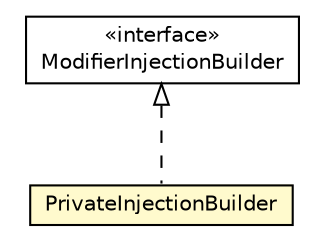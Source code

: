 #!/usr/local/bin/dot
#
# Class diagram 
# Generated by UMLGraph version 5.1 (http://www.umlgraph.org/)
#

digraph G {
	edge [fontname="Helvetica",fontsize=10,labelfontname="Helvetica",labelfontsize=10];
	node [fontname="Helvetica",fontsize=10,shape=plaintext];
	nodesep=0.25;
	ranksep=0.5;
	// org.androidtransfuse.gen.invocationBuilder.PrivateInjectionBuilder
	c140194 [label=<<table title="org.androidtransfuse.gen.invocationBuilder.PrivateInjectionBuilder" border="0" cellborder="1" cellspacing="0" cellpadding="2" port="p" bgcolor="lemonChiffon" href="./PrivateInjectionBuilder.html">
		<tr><td><table border="0" cellspacing="0" cellpadding="1">
<tr><td align="center" balign="center"> PrivateInjectionBuilder </td></tr>
		</table></td></tr>
		</table>>, fontname="Helvetica", fontcolor="black", fontsize=10.0];
	// org.androidtransfuse.gen.invocationBuilder.ModifierInjectionBuilder
	c140197 [label=<<table title="org.androidtransfuse.gen.invocationBuilder.ModifierInjectionBuilder" border="0" cellborder="1" cellspacing="0" cellpadding="2" port="p" href="./ModifierInjectionBuilder.html">
		<tr><td><table border="0" cellspacing="0" cellpadding="1">
<tr><td align="center" balign="center"> &#171;interface&#187; </td></tr>
<tr><td align="center" balign="center"> ModifierInjectionBuilder </td></tr>
		</table></td></tr>
		</table>>, fontname="Helvetica", fontcolor="black", fontsize=10.0];
	//org.androidtransfuse.gen.invocationBuilder.PrivateInjectionBuilder implements org.androidtransfuse.gen.invocationBuilder.ModifierInjectionBuilder
	c140197:p -> c140194:p [dir=back,arrowtail=empty,style=dashed];
}

